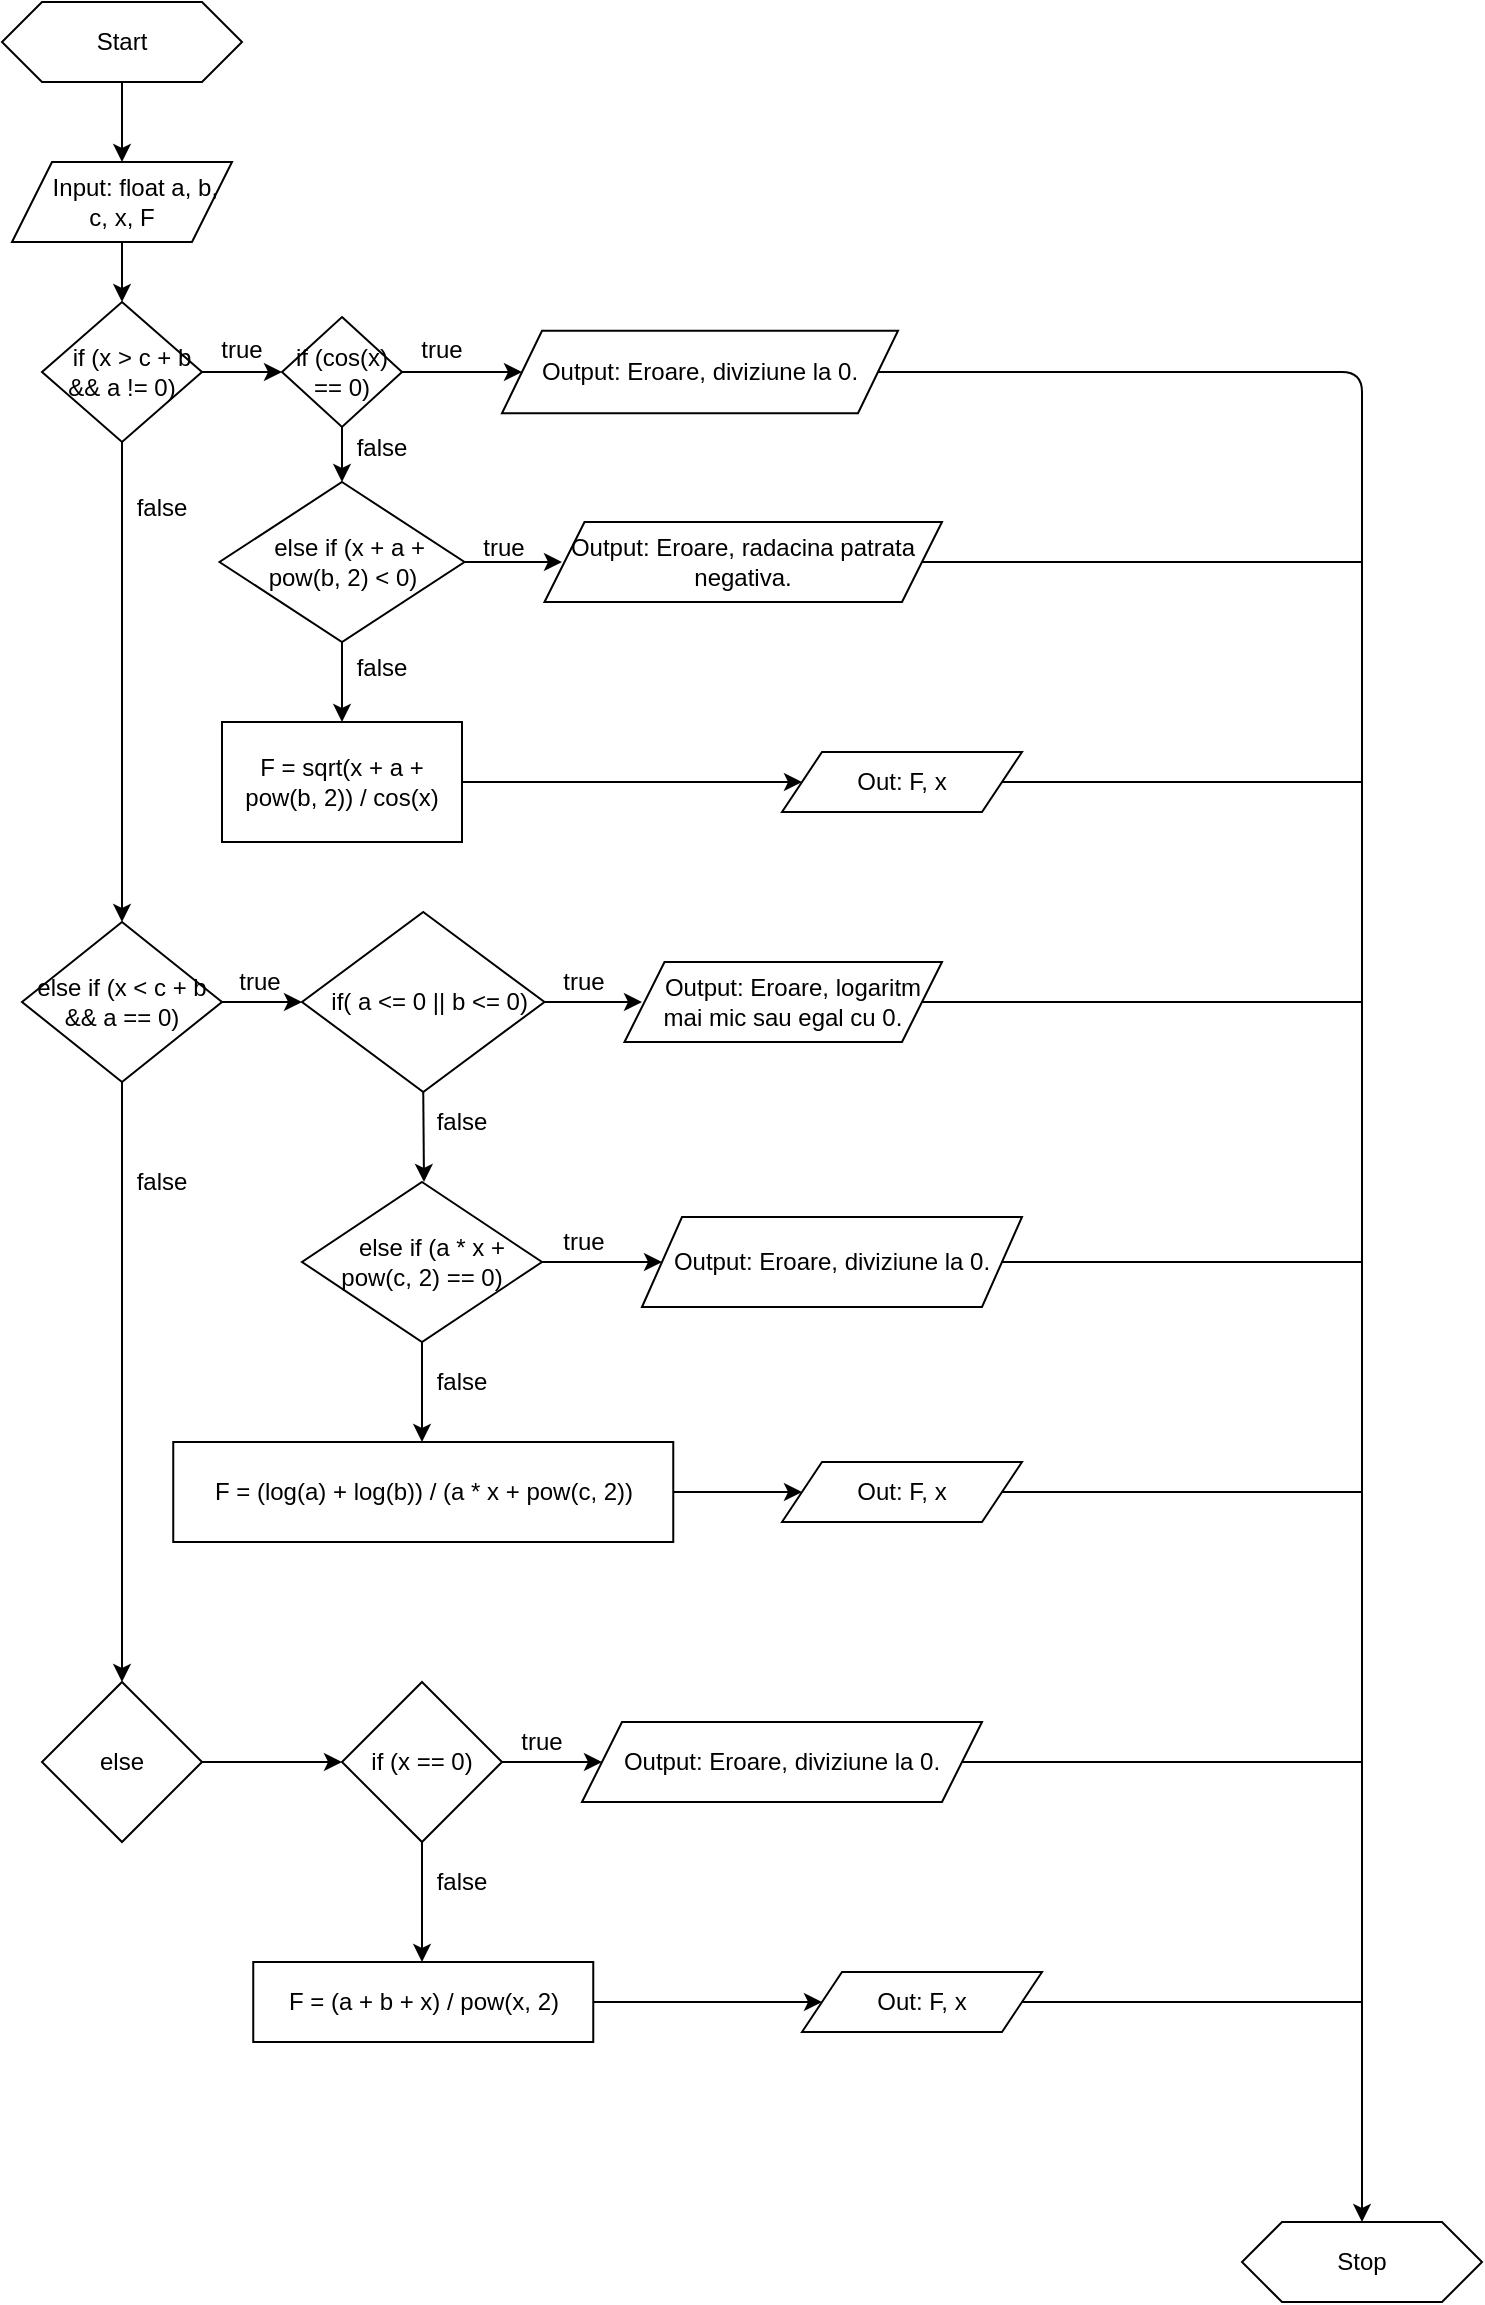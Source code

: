<mxfile version="15.3.5" type="device"><diagram id="nnQUtWAJWJH2Qj9a5f4x" name="Page-1"><mxGraphModel dx="868" dy="1525" grid="1" gridSize="10" guides="1" tooltips="1" connect="1" arrows="1" fold="1" page="1" pageScale="1" pageWidth="850" pageHeight="1100" math="0" shadow="0"><root><mxCell id="0"/><mxCell id="1" parent="0"/><mxCell id="18EEiJxpCo8FqU2CN6mR-1" value="Start" style="shape=hexagon;perimeter=hexagonPerimeter2;whiteSpace=wrap;html=1;fixedSize=1;" parent="1" vertex="1"><mxGeometry x="350" y="-400" width="120" height="40" as="geometry"/></mxCell><mxCell id="18EEiJxpCo8FqU2CN6mR-2" value="" style="endArrow=classic;html=1;exitX=0.5;exitY=1;exitDx=0;exitDy=0;entryX=0.5;entryY=0;entryDx=0;entryDy=0;" parent="1" source="18EEiJxpCo8FqU2CN6mR-1" target="18EEiJxpCo8FqU2CN6mR-3" edge="1"><mxGeometry width="50" height="50" relative="1" as="geometry"><mxPoint x="400" y="280" as="sourcePoint"/><mxPoint x="410" y="-320" as="targetPoint"/></mxGeometry></mxCell><mxCell id="18EEiJxpCo8FqU2CN6mR-3" value="&amp;nbsp; &amp;nbsp; Input: float a, b, c, x, F" style="shape=parallelogram;perimeter=parallelogramPerimeter;whiteSpace=wrap;html=1;fixedSize=1;" parent="1" vertex="1"><mxGeometry x="355" y="-320" width="110" height="40" as="geometry"/></mxCell><mxCell id="18EEiJxpCo8FqU2CN6mR-4" value="&amp;nbsp; &amp;nbsp;if (x &amp;gt; c + b &amp;amp;&amp;amp; a != 0)" style="rhombus;whiteSpace=wrap;html=1;" parent="1" vertex="1"><mxGeometry x="370" y="-250" width="80" height="70" as="geometry"/></mxCell><mxCell id="18EEiJxpCo8FqU2CN6mR-9" value="" style="endArrow=classic;html=1;exitX=1;exitY=0.5;exitDx=0;exitDy=0;entryX=0;entryY=0.5;entryDx=0;entryDy=0;" parent="1" source="18EEiJxpCo8FqU2CN6mR-4" target="18EEiJxpCo8FqU2CN6mR-13" edge="1"><mxGeometry width="50" height="50" relative="1" as="geometry"><mxPoint x="400" y="-140" as="sourcePoint"/><mxPoint x="490" y="-225" as="targetPoint"/></mxGeometry></mxCell><mxCell id="18EEiJxpCo8FqU2CN6mR-10" value="true" style="text;html=1;strokeColor=none;fillColor=none;align=center;verticalAlign=middle;whiteSpace=wrap;rounded=0;" parent="1" vertex="1"><mxGeometry x="450" y="-235.63" width="40" height="20" as="geometry"/></mxCell><mxCell id="18EEiJxpCo8FqU2CN6mR-13" value="if (cos(x) == 0)" style="rhombus;whiteSpace=wrap;html=1;" parent="1" vertex="1"><mxGeometry x="490" y="-242.5" width="60" height="55" as="geometry"/></mxCell><mxCell id="18EEiJxpCo8FqU2CN6mR-15" value="Output: Eroare, diviziune la 0." style="shape=parallelogram;perimeter=parallelogramPerimeter;whiteSpace=wrap;html=1;fixedSize=1;" parent="1" vertex="1"><mxGeometry x="600" y="-235.63" width="198" height="41.25" as="geometry"/></mxCell><mxCell id="18EEiJxpCo8FqU2CN6mR-16" value="" style="endArrow=classic;html=1;exitX=0.5;exitY=1;exitDx=0;exitDy=0;entryX=0.5;entryY=0;entryDx=0;entryDy=0;" parent="1" source="18EEiJxpCo8FqU2CN6mR-3" target="18EEiJxpCo8FqU2CN6mR-4" edge="1"><mxGeometry width="50" height="50" relative="1" as="geometry"><mxPoint x="400" y="-150" as="sourcePoint"/><mxPoint x="450" y="-200" as="targetPoint"/></mxGeometry></mxCell><mxCell id="18EEiJxpCo8FqU2CN6mR-17" value="true" style="text;html=1;strokeColor=none;fillColor=none;align=center;verticalAlign=middle;whiteSpace=wrap;rounded=0;" parent="1" vertex="1"><mxGeometry x="550" y="-235.63" width="40" height="20" as="geometry"/></mxCell><mxCell id="18EEiJxpCo8FqU2CN6mR-18" value="" style="endArrow=classic;html=1;exitX=0.5;exitY=1;exitDx=0;exitDy=0;" parent="1" source="18EEiJxpCo8FqU2CN6mR-13" edge="1"><mxGeometry width="50" height="50" relative="1" as="geometry"><mxPoint x="400" y="-150" as="sourcePoint"/><mxPoint x="520" y="-160" as="targetPoint"/></mxGeometry></mxCell><mxCell id="18EEiJxpCo8FqU2CN6mR-19" value="false" style="text;html=1;strokeColor=none;fillColor=none;align=center;verticalAlign=middle;whiteSpace=wrap;rounded=0;" parent="1" vertex="1"><mxGeometry x="520" y="-187.5" width="40" height="20" as="geometry"/></mxCell><mxCell id="18EEiJxpCo8FqU2CN6mR-20" value="&amp;nbsp; else if (x + a + pow(b, 2) &amp;lt; 0)" style="rhombus;whiteSpace=wrap;html=1;" parent="1" vertex="1"><mxGeometry x="458.75" y="-160" width="122.5" height="80" as="geometry"/></mxCell><mxCell id="18EEiJxpCo8FqU2CN6mR-21" value="" style="endArrow=classic;html=1;exitX=1;exitY=0.5;exitDx=0;exitDy=0;" parent="1" source="18EEiJxpCo8FqU2CN6mR-20" edge="1"><mxGeometry width="50" height="50" relative="1" as="geometry"><mxPoint x="400" y="-150" as="sourcePoint"/><mxPoint x="630" y="-120" as="targetPoint"/></mxGeometry></mxCell><mxCell id="18EEiJxpCo8FqU2CN6mR-22" value="true" style="text;html=1;strokeColor=none;fillColor=none;align=center;verticalAlign=middle;whiteSpace=wrap;rounded=0;" parent="1" vertex="1"><mxGeometry x="581.25" y="-137" width="40" height="20" as="geometry"/></mxCell><mxCell id="18EEiJxpCo8FqU2CN6mR-23" value="Output:&amp;nbsp;Eroare, radacina patrata negativa." style="shape=parallelogram;perimeter=parallelogramPerimeter;whiteSpace=wrap;html=1;fixedSize=1;" parent="1" vertex="1"><mxGeometry x="621.25" y="-140" width="198.75" height="40" as="geometry"/></mxCell><mxCell id="18EEiJxpCo8FqU2CN6mR-24" value="" style="endArrow=classic;html=1;exitX=0.5;exitY=1;exitDx=0;exitDy=0;" parent="1" source="18EEiJxpCo8FqU2CN6mR-20" edge="1"><mxGeometry width="50" height="50" relative="1" as="geometry"><mxPoint x="400" y="-60" as="sourcePoint"/><mxPoint x="520" y="-40" as="targetPoint"/></mxGeometry></mxCell><mxCell id="18EEiJxpCo8FqU2CN6mR-25" value="false" style="text;html=1;strokeColor=none;fillColor=none;align=center;verticalAlign=middle;whiteSpace=wrap;rounded=0;" parent="1" vertex="1"><mxGeometry x="520" y="-77" width="40" height="20" as="geometry"/></mxCell><mxCell id="18EEiJxpCo8FqU2CN6mR-26" value="F = sqrt(x + a + pow(b, 2)) / cos(x)" style="rounded=0;whiteSpace=wrap;html=1;" parent="1" vertex="1"><mxGeometry x="460" y="-40" width="120" height="60" as="geometry"/></mxCell><mxCell id="18EEiJxpCo8FqU2CN6mR-27" value="" style="endArrow=classic;html=1;exitX=0.5;exitY=1;exitDx=0;exitDy=0;" parent="1" source="18EEiJxpCo8FqU2CN6mR-4" edge="1"><mxGeometry width="50" height="50" relative="1" as="geometry"><mxPoint x="400" y="-60" as="sourcePoint"/><mxPoint x="410" y="60" as="targetPoint"/></mxGeometry></mxCell><mxCell id="18EEiJxpCo8FqU2CN6mR-29" value="false" style="text;html=1;strokeColor=none;fillColor=none;align=center;verticalAlign=middle;whiteSpace=wrap;rounded=0;" parent="1" vertex="1"><mxGeometry x="410" y="-157" width="40" height="20" as="geometry"/></mxCell><mxCell id="18EEiJxpCo8FqU2CN6mR-30" value="else if (x &amp;lt; c + b &amp;amp;&amp;amp; a == 0)" style="rhombus;whiteSpace=wrap;html=1;" parent="1" vertex="1"><mxGeometry x="360" y="60" width="100" height="80" as="geometry"/></mxCell><mxCell id="18EEiJxpCo8FqU2CN6mR-31" value="" style="endArrow=classic;html=1;exitX=1;exitY=0.5;exitDx=0;exitDy=0;" parent="1" source="18EEiJxpCo8FqU2CN6mR-30" edge="1"><mxGeometry width="50" height="50" relative="1" as="geometry"><mxPoint x="400" y="40" as="sourcePoint"/><mxPoint x="500" y="100" as="targetPoint"/></mxGeometry></mxCell><mxCell id="18EEiJxpCo8FqU2CN6mR-32" value="true" style="text;html=1;strokeColor=none;fillColor=none;align=center;verticalAlign=middle;whiteSpace=wrap;rounded=0;" parent="1" vertex="1"><mxGeometry x="458.75" y="80" width="40" height="20" as="geometry"/></mxCell><mxCell id="18EEiJxpCo8FqU2CN6mR-33" value="&amp;nbsp; if( a &amp;lt;= 0 || b &amp;lt;= 0)" style="rhombus;whiteSpace=wrap;html=1;" parent="1" vertex="1"><mxGeometry x="500" y="55" width="121.25" height="90" as="geometry"/></mxCell><mxCell id="18EEiJxpCo8FqU2CN6mR-34" value="" style="endArrow=classic;html=1;exitX=1;exitY=0.5;exitDx=0;exitDy=0;" parent="1" source="18EEiJxpCo8FqU2CN6mR-33" edge="1"><mxGeometry width="50" height="50" relative="1" as="geometry"><mxPoint x="400" y="20" as="sourcePoint"/><mxPoint x="670" y="100" as="targetPoint"/></mxGeometry></mxCell><mxCell id="18EEiJxpCo8FqU2CN6mR-35" value="true" style="text;html=1;strokeColor=none;fillColor=none;align=center;verticalAlign=middle;whiteSpace=wrap;rounded=0;" parent="1" vertex="1"><mxGeometry x="621.25" y="80" width="40" height="20" as="geometry"/></mxCell><mxCell id="18EEiJxpCo8FqU2CN6mR-36" value="&amp;nbsp; &amp;nbsp;Output:&amp;nbsp;Eroare, logaritm mai mic sau egal cu 0." style="shape=parallelogram;perimeter=parallelogramPerimeter;whiteSpace=wrap;html=1;fixedSize=1;" parent="1" vertex="1"><mxGeometry x="661.25" y="80" width="158.75" height="40" as="geometry"/></mxCell><mxCell id="18EEiJxpCo8FqU2CN6mR-38" value="" style="endArrow=classic;html=1;entryX=0;entryY=0.5;entryDx=0;entryDy=0;exitX=1;exitY=0.5;exitDx=0;exitDy=0;" parent="1" source="18EEiJxpCo8FqU2CN6mR-13" target="18EEiJxpCo8FqU2CN6mR-15" edge="1"><mxGeometry width="50" height="50" relative="1" as="geometry"><mxPoint x="400" y="-190" as="sourcePoint"/><mxPoint x="450" y="-240" as="targetPoint"/></mxGeometry></mxCell><mxCell id="18EEiJxpCo8FqU2CN6mR-39" value="" style="endArrow=classic;html=1;exitX=0.5;exitY=1;exitDx=0;exitDy=0;" parent="1" source="18EEiJxpCo8FqU2CN6mR-33" edge="1"><mxGeometry width="50" height="50" relative="1" as="geometry"><mxPoint x="400" y="210" as="sourcePoint"/><mxPoint x="561" y="190" as="targetPoint"/></mxGeometry></mxCell><mxCell id="18EEiJxpCo8FqU2CN6mR-40" value="false" style="text;html=1;strokeColor=none;fillColor=none;align=center;verticalAlign=middle;whiteSpace=wrap;rounded=0;" parent="1" vertex="1"><mxGeometry x="560" y="150" width="40" height="20" as="geometry"/></mxCell><mxCell id="18EEiJxpCo8FqU2CN6mR-41" value="&amp;nbsp; &amp;nbsp;else if (a * x + pow(c, 2) == 0)" style="rhombus;whiteSpace=wrap;html=1;" parent="1" vertex="1"><mxGeometry x="500" y="190" width="120" height="80" as="geometry"/></mxCell><mxCell id="18EEiJxpCo8FqU2CN6mR-42" value="" style="endArrow=classic;html=1;exitX=1;exitY=0.5;exitDx=0;exitDy=0;" parent="1" source="18EEiJxpCo8FqU2CN6mR-41" edge="1"><mxGeometry width="50" height="50" relative="1" as="geometry"><mxPoint x="380" y="240" as="sourcePoint"/><mxPoint x="680" y="230" as="targetPoint"/></mxGeometry></mxCell><mxCell id="18EEiJxpCo8FqU2CN6mR-43" value="true" style="text;html=1;strokeColor=none;fillColor=none;align=center;verticalAlign=middle;whiteSpace=wrap;rounded=0;" parent="1" vertex="1"><mxGeometry x="621.25" y="210" width="40" height="20" as="geometry"/></mxCell><mxCell id="18EEiJxpCo8FqU2CN6mR-44" value="Output: Eroare, diviziune la 0." style="shape=parallelogram;perimeter=parallelogramPerimeter;whiteSpace=wrap;html=1;fixedSize=1;" parent="1" vertex="1"><mxGeometry x="670" y="207.5" width="190" height="45" as="geometry"/></mxCell><mxCell id="18EEiJxpCo8FqU2CN6mR-45" value="" style="endArrow=classic;html=1;exitX=0.5;exitY=1;exitDx=0;exitDy=0;" parent="1" source="18EEiJxpCo8FqU2CN6mR-41" edge="1"><mxGeometry width="50" height="50" relative="1" as="geometry"><mxPoint x="400" y="310" as="sourcePoint"/><mxPoint x="560" y="320" as="targetPoint"/></mxGeometry></mxCell><mxCell id="18EEiJxpCo8FqU2CN6mR-46" value="false" style="text;html=1;strokeColor=none;fillColor=none;align=center;verticalAlign=middle;whiteSpace=wrap;rounded=0;" parent="1" vertex="1"><mxGeometry x="560" y="280" width="40" height="20" as="geometry"/></mxCell><mxCell id="18EEiJxpCo8FqU2CN6mR-48" value="F = (log(a) + log(b)) / (a * x + pow(c, 2))" style="rounded=0;whiteSpace=wrap;html=1;" parent="1" vertex="1"><mxGeometry x="435.63" y="320" width="250" height="50" as="geometry"/></mxCell><mxCell id="18EEiJxpCo8FqU2CN6mR-49" value="" style="endArrow=classic;html=1;exitX=0.5;exitY=1;exitDx=0;exitDy=0;" parent="1" source="18EEiJxpCo8FqU2CN6mR-30" edge="1"><mxGeometry width="50" height="50" relative="1" as="geometry"><mxPoint x="400" y="310" as="sourcePoint"/><mxPoint x="410" y="440" as="targetPoint"/></mxGeometry></mxCell><mxCell id="18EEiJxpCo8FqU2CN6mR-50" value="false" style="text;html=1;strokeColor=none;fillColor=none;align=center;verticalAlign=middle;whiteSpace=wrap;rounded=0;" parent="1" vertex="1"><mxGeometry x="410" y="180" width="40" height="20" as="geometry"/></mxCell><mxCell id="18EEiJxpCo8FqU2CN6mR-51" value="else" style="rhombus;whiteSpace=wrap;html=1;" parent="1" vertex="1"><mxGeometry x="370" y="440" width="80" height="80" as="geometry"/></mxCell><mxCell id="18EEiJxpCo8FqU2CN6mR-52" value="" style="endArrow=classic;html=1;exitX=1;exitY=0.5;exitDx=0;exitDy=0;" parent="1" source="18EEiJxpCo8FqU2CN6mR-51" edge="1"><mxGeometry width="50" height="50" relative="1" as="geometry"><mxPoint x="460" y="400" as="sourcePoint"/><mxPoint x="520" y="480" as="targetPoint"/></mxGeometry></mxCell><mxCell id="18EEiJxpCo8FqU2CN6mR-54" value="if (x == 0)" style="rhombus;whiteSpace=wrap;html=1;" parent="1" vertex="1"><mxGeometry x="520" y="440" width="80" height="80" as="geometry"/></mxCell><mxCell id="18EEiJxpCo8FqU2CN6mR-55" value="" style="endArrow=classic;html=1;" parent="1" edge="1"><mxGeometry width="50" height="50" relative="1" as="geometry"><mxPoint x="600" y="480" as="sourcePoint"/><mxPoint x="650" y="480" as="targetPoint"/></mxGeometry></mxCell><mxCell id="18EEiJxpCo8FqU2CN6mR-56" value="true" style="text;html=1;strokeColor=none;fillColor=none;align=center;verticalAlign=middle;whiteSpace=wrap;rounded=0;" parent="1" vertex="1"><mxGeometry x="600" y="460" width="40" height="20" as="geometry"/></mxCell><mxCell id="18EEiJxpCo8FqU2CN6mR-57" value="Output:&amp;nbsp;Eroare, diviziune la 0." style="shape=parallelogram;perimeter=parallelogramPerimeter;whiteSpace=wrap;html=1;fixedSize=1;" parent="1" vertex="1"><mxGeometry x="640" y="460" width="200" height="40" as="geometry"/></mxCell><mxCell id="18EEiJxpCo8FqU2CN6mR-58" value="" style="endArrow=classic;html=1;exitX=0.5;exitY=1;exitDx=0;exitDy=0;" parent="1" source="18EEiJxpCo8FqU2CN6mR-54" edge="1"><mxGeometry width="50" height="50" relative="1" as="geometry"><mxPoint x="470" y="670" as="sourcePoint"/><mxPoint x="560" y="580" as="targetPoint"/></mxGeometry></mxCell><mxCell id="18EEiJxpCo8FqU2CN6mR-59" value="false" style="text;html=1;strokeColor=none;fillColor=none;align=center;verticalAlign=middle;whiteSpace=wrap;rounded=0;" parent="1" vertex="1"><mxGeometry x="560" y="530" width="40" height="20" as="geometry"/></mxCell><mxCell id="18EEiJxpCo8FqU2CN6mR-60" value="F = (a + b + x) / pow(x, 2)" style="rounded=0;whiteSpace=wrap;html=1;" parent="1" vertex="1"><mxGeometry x="475.63" y="580" width="170" height="40" as="geometry"/></mxCell><mxCell id="18EEiJxpCo8FqU2CN6mR-61" value="" style="endArrow=classic;html=1;exitX=1;exitY=0.5;exitDx=0;exitDy=0;" parent="1" source="18EEiJxpCo8FqU2CN6mR-15" edge="1"><mxGeometry width="50" height="50" relative="1" as="geometry"><mxPoint x="890" y="-200" as="sourcePoint"/><mxPoint x="1030" y="710" as="targetPoint"/><Array as="points"><mxPoint x="1030" y="-215"/></Array></mxGeometry></mxCell><mxCell id="18EEiJxpCo8FqU2CN6mR-62" value="" style="endArrow=none;html=1;exitX=1;exitY=0.5;exitDx=0;exitDy=0;" parent="1" source="18EEiJxpCo8FqU2CN6mR-23" edge="1"><mxGeometry width="50" height="50" relative="1" as="geometry"><mxPoint x="740" as="sourcePoint"/><mxPoint x="1030" y="-120" as="targetPoint"/></mxGeometry></mxCell><mxCell id="18EEiJxpCo8FqU2CN6mR-63" value="" style="endArrow=none;html=1;exitX=1;exitY=0.5;exitDx=0;exitDy=0;" parent="1" source="18EEiJxpCo8FqU2CN6mR-36" edge="1"><mxGeometry width="50" height="50" relative="1" as="geometry"><mxPoint x="850" y="130" as="sourcePoint"/><mxPoint x="1030" y="100" as="targetPoint"/></mxGeometry></mxCell><mxCell id="18EEiJxpCo8FqU2CN6mR-64" value="" style="endArrow=none;html=1;exitX=1;exitY=0.5;exitDx=0;exitDy=0;" parent="1" source="18EEiJxpCo8FqU2CN6mR-44" edge="1"><mxGeometry width="50" height="50" relative="1" as="geometry"><mxPoint x="910" y="260" as="sourcePoint"/><mxPoint x="1030" y="230" as="targetPoint"/></mxGeometry></mxCell><mxCell id="18EEiJxpCo8FqU2CN6mR-65" value="" style="endArrow=none;html=1;exitX=1;exitY=0.5;exitDx=0;exitDy=0;" parent="1" source="18EEiJxpCo8FqU2CN6mR-57" edge="1"><mxGeometry width="50" height="50" relative="1" as="geometry"><mxPoint x="900" y="500" as="sourcePoint"/><mxPoint x="1030" y="480" as="targetPoint"/></mxGeometry></mxCell><mxCell id="18EEiJxpCo8FqU2CN6mR-66" value="" style="endArrow=classic;html=1;exitX=1;exitY=0.5;exitDx=0;exitDy=0;entryX=0;entryY=0.5;entryDx=0;entryDy=0;" parent="1" source="18EEiJxpCo8FqU2CN6mR-26" edge="1"><mxGeometry width="50" height="50" relative="1" as="geometry"><mxPoint x="650" y="20" as="sourcePoint"/><mxPoint x="750" y="-10" as="targetPoint"/></mxGeometry></mxCell><mxCell id="18EEiJxpCo8FqU2CN6mR-69" value="" style="endArrow=classic;html=1;exitX=1;exitY=0.5;exitDx=0;exitDy=0;entryX=0;entryY=0.5;entryDx=0;entryDy=0;" parent="1" source="18EEiJxpCo8FqU2CN6mR-48" edge="1"><mxGeometry width="50" height="50" relative="1" as="geometry"><mxPoint x="740" y="440" as="sourcePoint"/><mxPoint x="750" y="345" as="targetPoint"/></mxGeometry></mxCell><mxCell id="18EEiJxpCo8FqU2CN6mR-70" value="" style="endArrow=classic;html=1;exitX=1;exitY=0.5;exitDx=0;exitDy=0;" parent="1" source="18EEiJxpCo8FqU2CN6mR-60" edge="1"><mxGeometry width="50" height="50" relative="1" as="geometry"><mxPoint x="700" y="630" as="sourcePoint"/><mxPoint x="760" y="600" as="targetPoint"/></mxGeometry></mxCell><mxCell id="18EEiJxpCo8FqU2CN6mR-73" value="Out: F, x" style="shape=parallelogram;perimeter=parallelogramPerimeter;whiteSpace=wrap;html=1;fixedSize=1;" parent="1" vertex="1"><mxGeometry x="740" y="-25" width="120" height="30" as="geometry"/></mxCell><mxCell id="18EEiJxpCo8FqU2CN6mR-75" value="Out: F, x" style="shape=parallelogram;perimeter=parallelogramPerimeter;whiteSpace=wrap;html=1;fixedSize=1;" parent="1" vertex="1"><mxGeometry x="740" y="330" width="120" height="30" as="geometry"/></mxCell><mxCell id="18EEiJxpCo8FqU2CN6mR-76" value="Out: F, x" style="shape=parallelogram;perimeter=parallelogramPerimeter;whiteSpace=wrap;html=1;fixedSize=1;" parent="1" vertex="1"><mxGeometry x="750" y="585" width="120" height="30" as="geometry"/></mxCell><mxCell id="18EEiJxpCo8FqU2CN6mR-77" value="" style="endArrow=none;html=1;exitX=1;exitY=0.5;exitDx=0;exitDy=0;" parent="1" source="18EEiJxpCo8FqU2CN6mR-73" edge="1"><mxGeometry width="50" height="50" relative="1" as="geometry"><mxPoint x="910" y="20" as="sourcePoint"/><mxPoint x="1030" y="-10" as="targetPoint"/></mxGeometry></mxCell><mxCell id="18EEiJxpCo8FqU2CN6mR-78" value="" style="endArrow=none;html=1;exitX=1;exitY=0.5;exitDx=0;exitDy=0;" parent="1" source="18EEiJxpCo8FqU2CN6mR-75" edge="1"><mxGeometry width="50" height="50" relative="1" as="geometry"><mxPoint x="920" y="370" as="sourcePoint"/><mxPoint x="1030" y="345" as="targetPoint"/></mxGeometry></mxCell><mxCell id="18EEiJxpCo8FqU2CN6mR-79" value="" style="endArrow=none;html=1;exitX=1;exitY=0.5;exitDx=0;exitDy=0;" parent="1" source="18EEiJxpCo8FqU2CN6mR-76" edge="1"><mxGeometry width="50" height="50" relative="1" as="geometry"><mxPoint x="910" y="630" as="sourcePoint"/><mxPoint x="1030" y="600" as="targetPoint"/></mxGeometry></mxCell><mxCell id="18EEiJxpCo8FqU2CN6mR-80" value="Stop" style="shape=hexagon;perimeter=hexagonPerimeter2;whiteSpace=wrap;html=1;fixedSize=1;" parent="1" vertex="1"><mxGeometry x="970" y="710" width="120" height="40" as="geometry"/></mxCell></root></mxGraphModel></diagram></mxfile>